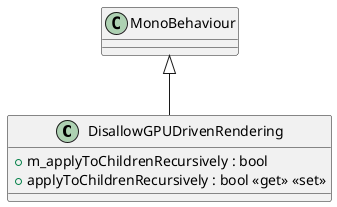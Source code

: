 @startuml
class DisallowGPUDrivenRendering {
    + m_applyToChildrenRecursively : bool
    + applyToChildrenRecursively : bool <<get>> <<set>>
}
MonoBehaviour <|-- DisallowGPUDrivenRendering
@enduml
